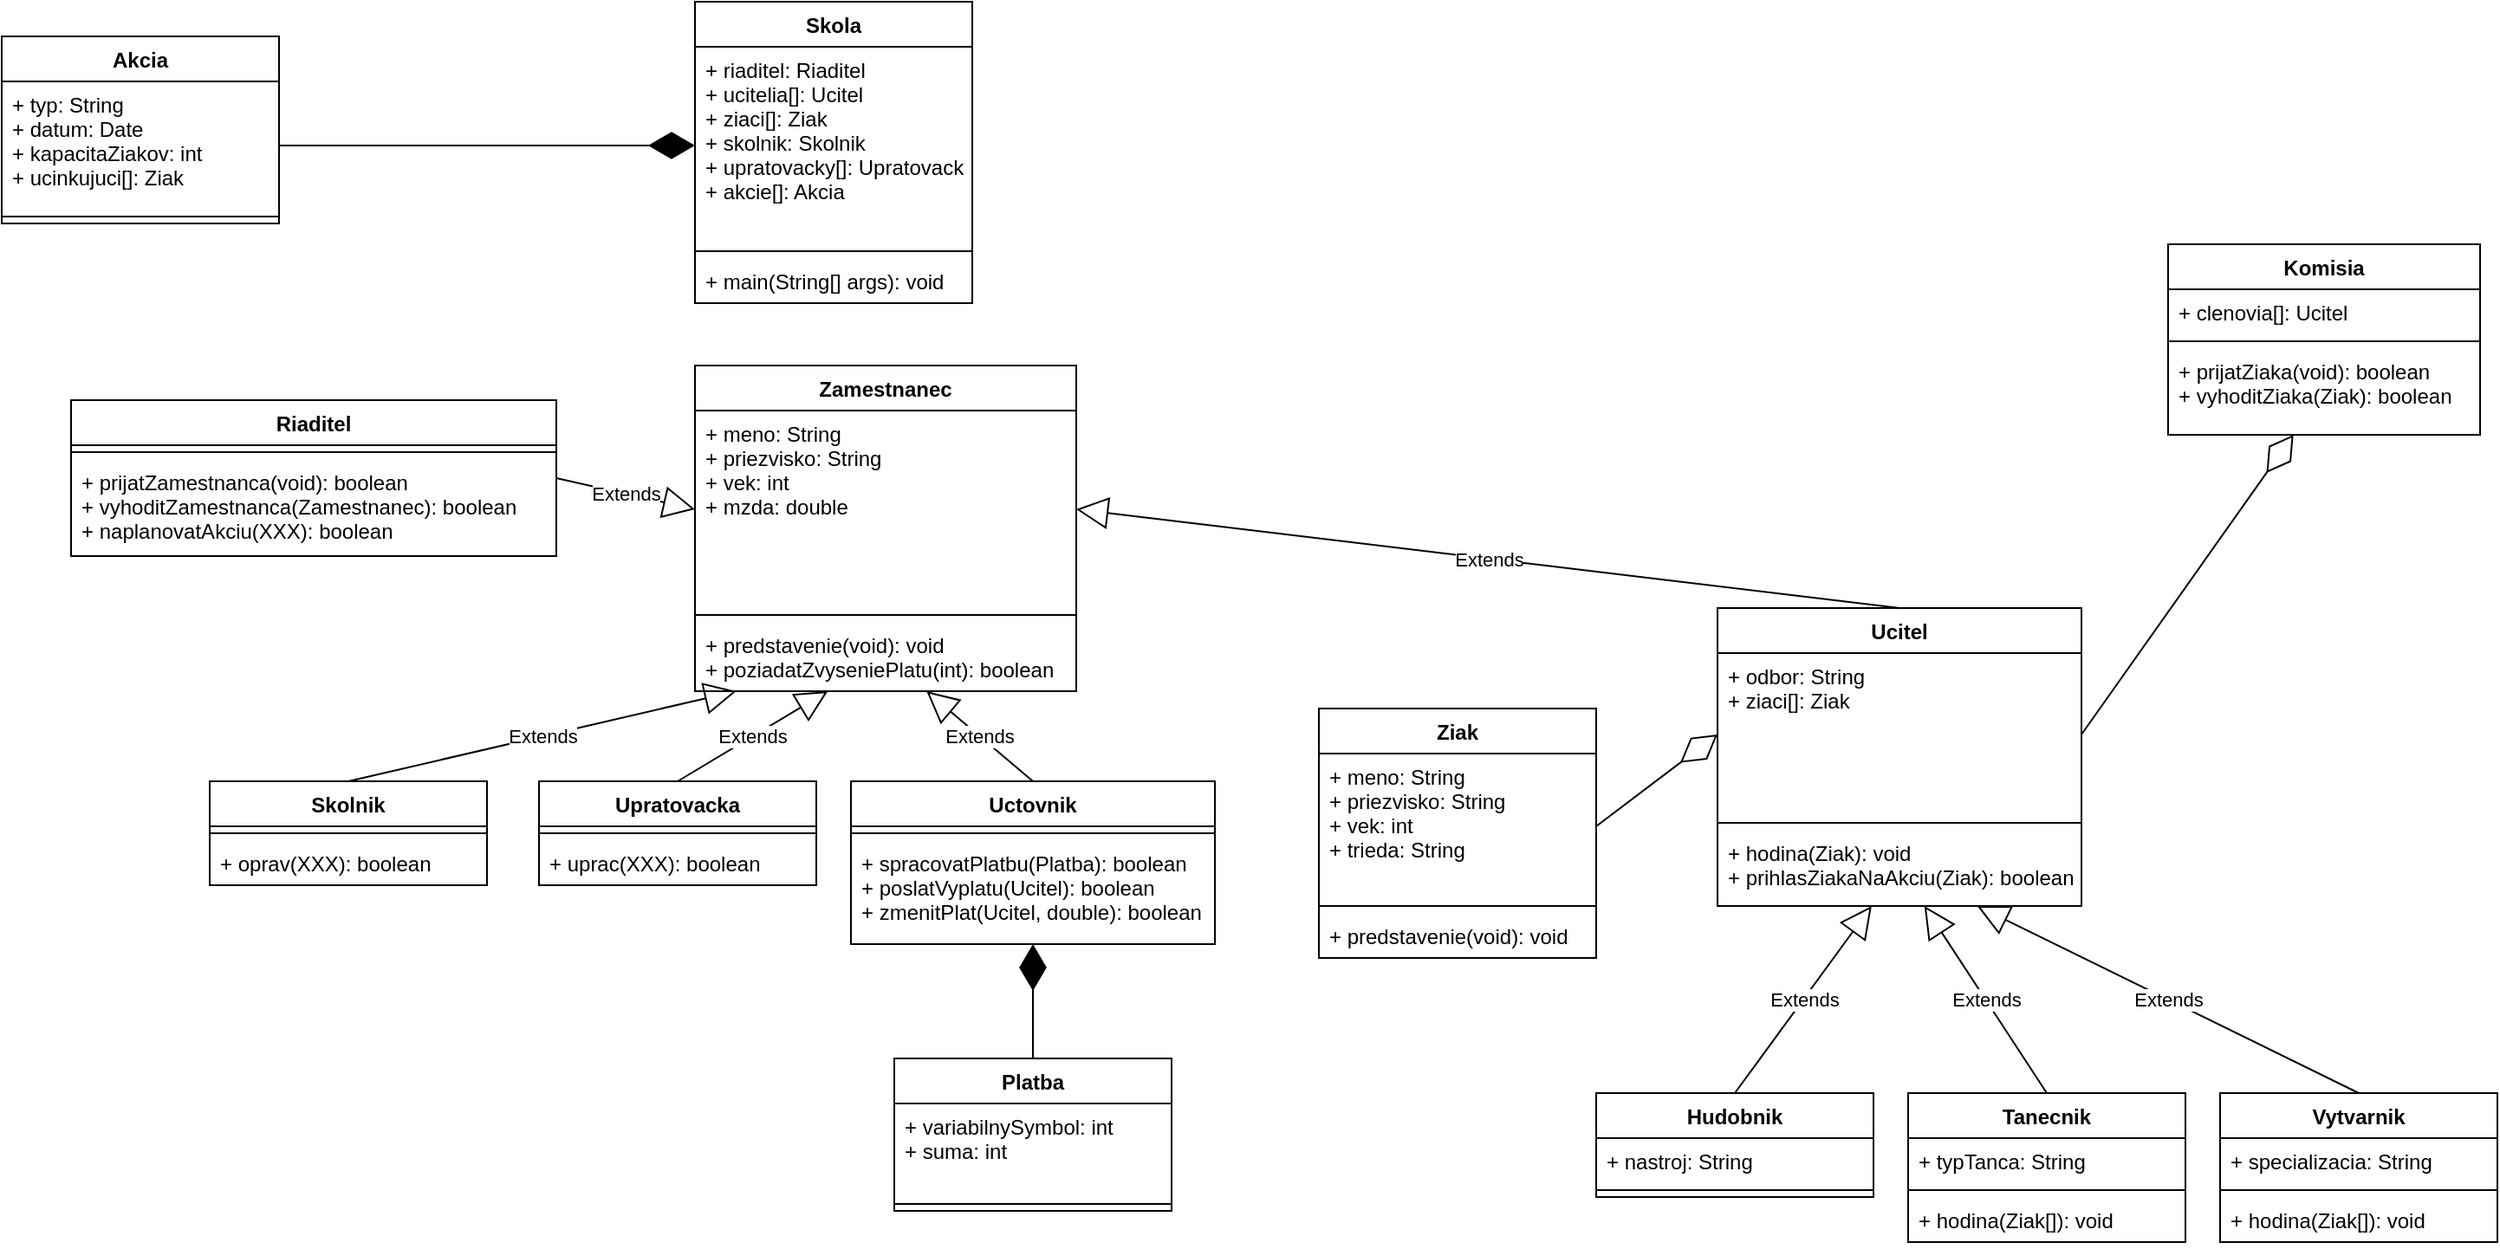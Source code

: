 <mxfile version="13.8.5" type="github">
  <diagram id="N2YPIgNRcK82xlx7fRUC" name="Page-1">
    <mxGraphModel dx="2314" dy="2065" grid="1" gridSize="10" guides="1" tooltips="1" connect="1" arrows="1" fold="1" page="1" pageScale="1" pageWidth="827" pageHeight="1169" math="0" shadow="0">
      <root>
        <mxCell id="0" />
        <mxCell id="1" parent="0" />
        <mxCell id="FGAskcrmeEgK5uuy6muu-1" value="Skola" style="swimlane;fontStyle=1;align=center;verticalAlign=top;childLayout=stackLayout;horizontal=1;startSize=26;horizontalStack=0;resizeParent=1;resizeParentMax=0;resizeLast=0;collapsible=1;marginBottom=0;" vertex="1" parent="1">
          <mxGeometry x="320" y="-50" width="160" height="174" as="geometry" />
        </mxCell>
        <mxCell id="FGAskcrmeEgK5uuy6muu-2" value="+ riaditel: Riaditel&#xa;+ ucitelia[]: Ucitel&#xa;+ ziaci[]: Ziak&#xa;+ skolnik: Skolnik&#xa;+ upratovacky[]: Upratovacka&#xa;+ akcie[]: Akcia" style="text;strokeColor=none;fillColor=none;align=left;verticalAlign=top;spacingLeft=4;spacingRight=4;overflow=hidden;rotatable=0;points=[[0,0.5],[1,0.5]];portConstraint=eastwest;" vertex="1" parent="FGAskcrmeEgK5uuy6muu-1">
          <mxGeometry y="26" width="160" height="114" as="geometry" />
        </mxCell>
        <mxCell id="FGAskcrmeEgK5uuy6muu-3" value="" style="line;strokeWidth=1;fillColor=none;align=left;verticalAlign=middle;spacingTop=-1;spacingLeft=3;spacingRight=3;rotatable=0;labelPosition=right;points=[];portConstraint=eastwest;" vertex="1" parent="FGAskcrmeEgK5uuy6muu-1">
          <mxGeometry y="140" width="160" height="8" as="geometry" />
        </mxCell>
        <mxCell id="FGAskcrmeEgK5uuy6muu-4" value="+ main(String[] args): void" style="text;strokeColor=none;fillColor=none;align=left;verticalAlign=top;spacingLeft=4;spacingRight=4;overflow=hidden;rotatable=0;points=[[0,0.5],[1,0.5]];portConstraint=eastwest;" vertex="1" parent="FGAskcrmeEgK5uuy6muu-1">
          <mxGeometry y="148" width="160" height="26" as="geometry" />
        </mxCell>
        <mxCell id="FGAskcrmeEgK5uuy6muu-7" value="Riaditel" style="swimlane;fontStyle=1;align=center;verticalAlign=top;childLayout=stackLayout;horizontal=1;startSize=26;horizontalStack=0;resizeParent=1;resizeParentMax=0;resizeLast=0;collapsible=1;marginBottom=0;" vertex="1" parent="1">
          <mxGeometry x="-40" y="180" width="280" height="90" as="geometry" />
        </mxCell>
        <mxCell id="FGAskcrmeEgK5uuy6muu-9" value="" style="line;strokeWidth=1;fillColor=none;align=left;verticalAlign=middle;spacingTop=-1;spacingLeft=3;spacingRight=3;rotatable=0;labelPosition=right;points=[];portConstraint=eastwest;" vertex="1" parent="FGAskcrmeEgK5uuy6muu-7">
          <mxGeometry y="26" width="280" height="8" as="geometry" />
        </mxCell>
        <mxCell id="FGAskcrmeEgK5uuy6muu-10" value="+ prijatZamestnanca(void): boolean&#xa;+ vyhoditZamestnanca(Zamestnanec): boolean&#xa;+ naplanovatAkciu(XXX): boolean" style="text;strokeColor=none;fillColor=none;align=left;verticalAlign=top;spacingLeft=4;spacingRight=4;overflow=hidden;rotatable=0;points=[[0,0.5],[1,0.5]];portConstraint=eastwest;" vertex="1" parent="FGAskcrmeEgK5uuy6muu-7">
          <mxGeometry y="34" width="280" height="56" as="geometry" />
        </mxCell>
        <mxCell id="FGAskcrmeEgK5uuy6muu-11" value="Zamestnanec" style="swimlane;fontStyle=1;align=center;verticalAlign=top;childLayout=stackLayout;horizontal=1;startSize=26;horizontalStack=0;resizeParent=1;resizeParentMax=0;resizeLast=0;collapsible=1;marginBottom=0;" vertex="1" parent="1">
          <mxGeometry x="320" y="160" width="220" height="188" as="geometry" />
        </mxCell>
        <mxCell id="FGAskcrmeEgK5uuy6muu-12" value="+ meno: String&#xa;+ priezvisko: String&#xa;+ vek: int&#xa;+ mzda: double" style="text;strokeColor=none;fillColor=none;align=left;verticalAlign=top;spacingLeft=4;spacingRight=4;overflow=hidden;rotatable=0;points=[[0,0.5],[1,0.5]];portConstraint=eastwest;" vertex="1" parent="FGAskcrmeEgK5uuy6muu-11">
          <mxGeometry y="26" width="220" height="114" as="geometry" />
        </mxCell>
        <mxCell id="FGAskcrmeEgK5uuy6muu-13" value="" style="line;strokeWidth=1;fillColor=none;align=left;verticalAlign=middle;spacingTop=-1;spacingLeft=3;spacingRight=3;rotatable=0;labelPosition=right;points=[];portConstraint=eastwest;" vertex="1" parent="FGAskcrmeEgK5uuy6muu-11">
          <mxGeometry y="140" width="220" height="8" as="geometry" />
        </mxCell>
        <mxCell id="FGAskcrmeEgK5uuy6muu-14" value="+ predstavenie(void): void&#xa;+ poziadatZvyseniePlatu(int): boolean" style="text;strokeColor=none;fillColor=none;align=left;verticalAlign=top;spacingLeft=4;spacingRight=4;overflow=hidden;rotatable=0;points=[[0,0.5],[1,0.5]];portConstraint=eastwest;" vertex="1" parent="FGAskcrmeEgK5uuy6muu-11">
          <mxGeometry y="148" width="220" height="40" as="geometry" />
        </mxCell>
        <mxCell id="FGAskcrmeEgK5uuy6muu-15" value="Skolnik" style="swimlane;fontStyle=1;align=center;verticalAlign=top;childLayout=stackLayout;horizontal=1;startSize=26;horizontalStack=0;resizeParent=1;resizeParentMax=0;resizeLast=0;collapsible=1;marginBottom=0;" vertex="1" parent="1">
          <mxGeometry x="40" y="400" width="160" height="60" as="geometry" />
        </mxCell>
        <mxCell id="FGAskcrmeEgK5uuy6muu-17" value="" style="line;strokeWidth=1;fillColor=none;align=left;verticalAlign=middle;spacingTop=-1;spacingLeft=3;spacingRight=3;rotatable=0;labelPosition=right;points=[];portConstraint=eastwest;" vertex="1" parent="FGAskcrmeEgK5uuy6muu-15">
          <mxGeometry y="26" width="160" height="8" as="geometry" />
        </mxCell>
        <mxCell id="FGAskcrmeEgK5uuy6muu-18" value="+ oprav(XXX): boolean" style="text;strokeColor=none;fillColor=none;align=left;verticalAlign=top;spacingLeft=4;spacingRight=4;overflow=hidden;rotatable=0;points=[[0,0.5],[1,0.5]];portConstraint=eastwest;" vertex="1" parent="FGAskcrmeEgK5uuy6muu-15">
          <mxGeometry y="34" width="160" height="26" as="geometry" />
        </mxCell>
        <mxCell id="FGAskcrmeEgK5uuy6muu-19" value="Upratovacka" style="swimlane;fontStyle=1;align=center;verticalAlign=top;childLayout=stackLayout;horizontal=1;startSize=26;horizontalStack=0;resizeParent=1;resizeParentMax=0;resizeLast=0;collapsible=1;marginBottom=0;" vertex="1" parent="1">
          <mxGeometry x="230" y="400" width="160" height="60" as="geometry" />
        </mxCell>
        <mxCell id="FGAskcrmeEgK5uuy6muu-21" value="" style="line;strokeWidth=1;fillColor=none;align=left;verticalAlign=middle;spacingTop=-1;spacingLeft=3;spacingRight=3;rotatable=0;labelPosition=right;points=[];portConstraint=eastwest;" vertex="1" parent="FGAskcrmeEgK5uuy6muu-19">
          <mxGeometry y="26" width="160" height="8" as="geometry" />
        </mxCell>
        <mxCell id="FGAskcrmeEgK5uuy6muu-22" value="+ uprac(XXX): boolean" style="text;strokeColor=none;fillColor=none;align=left;verticalAlign=top;spacingLeft=4;spacingRight=4;overflow=hidden;rotatable=0;points=[[0,0.5],[1,0.5]];portConstraint=eastwest;" vertex="1" parent="FGAskcrmeEgK5uuy6muu-19">
          <mxGeometry y="34" width="160" height="26" as="geometry" />
        </mxCell>
        <mxCell id="FGAskcrmeEgK5uuy6muu-23" value="Uctovnik" style="swimlane;fontStyle=1;align=center;verticalAlign=top;childLayout=stackLayout;horizontal=1;startSize=26;horizontalStack=0;resizeParent=1;resizeParentMax=0;resizeLast=0;collapsible=1;marginBottom=0;" vertex="1" parent="1">
          <mxGeometry x="410" y="400" width="210" height="94" as="geometry" />
        </mxCell>
        <mxCell id="FGAskcrmeEgK5uuy6muu-25" value="" style="line;strokeWidth=1;fillColor=none;align=left;verticalAlign=middle;spacingTop=-1;spacingLeft=3;spacingRight=3;rotatable=0;labelPosition=right;points=[];portConstraint=eastwest;" vertex="1" parent="FGAskcrmeEgK5uuy6muu-23">
          <mxGeometry y="26" width="210" height="8" as="geometry" />
        </mxCell>
        <mxCell id="FGAskcrmeEgK5uuy6muu-26" value="+ spracovatPlatbu(Platba): boolean&#xa;+ poslatVyplatu(Ucitel): boolean&#xa;+ zmenitPlat(Ucitel, double): boolean" style="text;strokeColor=none;fillColor=none;align=left;verticalAlign=top;spacingLeft=4;spacingRight=4;overflow=hidden;rotatable=0;points=[[0,0.5],[1,0.5]];portConstraint=eastwest;" vertex="1" parent="FGAskcrmeEgK5uuy6muu-23">
          <mxGeometry y="34" width="210" height="60" as="geometry" />
        </mxCell>
        <mxCell id="FGAskcrmeEgK5uuy6muu-27" value="Ucitel" style="swimlane;fontStyle=1;align=center;verticalAlign=top;childLayout=stackLayout;horizontal=1;startSize=26;horizontalStack=0;resizeParent=1;resizeParentMax=0;resizeLast=0;collapsible=1;marginBottom=0;" vertex="1" parent="1">
          <mxGeometry x="910" y="300" width="210" height="172" as="geometry" />
        </mxCell>
        <mxCell id="FGAskcrmeEgK5uuy6muu-28" value="+ odbor: String&#xa;+ ziaci[]: Ziak" style="text;strokeColor=none;fillColor=none;align=left;verticalAlign=top;spacingLeft=4;spacingRight=4;overflow=hidden;rotatable=0;points=[[0,0.5],[1,0.5]];portConstraint=eastwest;" vertex="1" parent="FGAskcrmeEgK5uuy6muu-27">
          <mxGeometry y="26" width="210" height="94" as="geometry" />
        </mxCell>
        <mxCell id="FGAskcrmeEgK5uuy6muu-29" value="" style="line;strokeWidth=1;fillColor=none;align=left;verticalAlign=middle;spacingTop=-1;spacingLeft=3;spacingRight=3;rotatable=0;labelPosition=right;points=[];portConstraint=eastwest;" vertex="1" parent="FGAskcrmeEgK5uuy6muu-27">
          <mxGeometry y="120" width="210" height="8" as="geometry" />
        </mxCell>
        <mxCell id="FGAskcrmeEgK5uuy6muu-30" value="+ hodina(Ziak): void&#xa;+ prihlasZiakaNaAkciu(Ziak): boolean" style="text;strokeColor=none;fillColor=none;align=left;verticalAlign=top;spacingLeft=4;spacingRight=4;overflow=hidden;rotatable=0;points=[[0,0.5],[1,0.5]];portConstraint=eastwest;" vertex="1" parent="FGAskcrmeEgK5uuy6muu-27">
          <mxGeometry y="128" width="210" height="44" as="geometry" />
        </mxCell>
        <mxCell id="FGAskcrmeEgK5uuy6muu-35" value="Ziak" style="swimlane;fontStyle=1;align=center;verticalAlign=top;childLayout=stackLayout;horizontal=1;startSize=26;horizontalStack=0;resizeParent=1;resizeParentMax=0;resizeLast=0;collapsible=1;marginBottom=0;" vertex="1" parent="1">
          <mxGeometry x="680" y="358" width="160" height="144" as="geometry" />
        </mxCell>
        <mxCell id="FGAskcrmeEgK5uuy6muu-36" value="+ meno: String&#xa;+ priezvisko: String&#xa;+ vek: int&#xa;+ trieda: String" style="text;strokeColor=none;fillColor=none;align=left;verticalAlign=top;spacingLeft=4;spacingRight=4;overflow=hidden;rotatable=0;points=[[0,0.5],[1,0.5]];portConstraint=eastwest;" vertex="1" parent="FGAskcrmeEgK5uuy6muu-35">
          <mxGeometry y="26" width="160" height="84" as="geometry" />
        </mxCell>
        <mxCell id="FGAskcrmeEgK5uuy6muu-37" value="" style="line;strokeWidth=1;fillColor=none;align=left;verticalAlign=middle;spacingTop=-1;spacingLeft=3;spacingRight=3;rotatable=0;labelPosition=right;points=[];portConstraint=eastwest;" vertex="1" parent="FGAskcrmeEgK5uuy6muu-35">
          <mxGeometry y="110" width="160" height="8" as="geometry" />
        </mxCell>
        <mxCell id="FGAskcrmeEgK5uuy6muu-38" value="+ predstavenie(void): void" style="text;strokeColor=none;fillColor=none;align=left;verticalAlign=top;spacingLeft=4;spacingRight=4;overflow=hidden;rotatable=0;points=[[0,0.5],[1,0.5]];portConstraint=eastwest;" vertex="1" parent="FGAskcrmeEgK5uuy6muu-35">
          <mxGeometry y="118" width="160" height="26" as="geometry" />
        </mxCell>
        <mxCell id="FGAskcrmeEgK5uuy6muu-39" value="Extends" style="endArrow=block;endSize=16;endFill=0;html=1;exitX=0.5;exitY=0;exitDx=0;exitDy=0;" edge="1" parent="1" source="FGAskcrmeEgK5uuy6muu-15" target="FGAskcrmeEgK5uuy6muu-14">
          <mxGeometry width="160" relative="1" as="geometry">
            <mxPoint x="130" y="350" as="sourcePoint" />
            <mxPoint x="290" y="350" as="targetPoint" />
          </mxGeometry>
        </mxCell>
        <mxCell id="FGAskcrmeEgK5uuy6muu-40" value="Extends" style="endArrow=block;endSize=16;endFill=0;html=1;exitX=0.5;exitY=0;exitDx=0;exitDy=0;" edge="1" parent="1" source="FGAskcrmeEgK5uuy6muu-19" target="FGAskcrmeEgK5uuy6muu-14">
          <mxGeometry width="160" relative="1" as="geometry">
            <mxPoint x="430" y="375.01" as="sourcePoint" />
            <mxPoint x="630" y="309.998" as="targetPoint" />
          </mxGeometry>
        </mxCell>
        <mxCell id="FGAskcrmeEgK5uuy6muu-41" value="Extends" style="endArrow=block;endSize=16;endFill=0;html=1;exitX=0.5;exitY=0;exitDx=0;exitDy=0;" edge="1" parent="1" source="FGAskcrmeEgK5uuy6muu-23" target="FGAskcrmeEgK5uuy6muu-14">
          <mxGeometry width="160" relative="1" as="geometry">
            <mxPoint x="394" y="410" as="sourcePoint" />
            <mxPoint x="414" y="350.006" as="targetPoint" />
          </mxGeometry>
        </mxCell>
        <mxCell id="FGAskcrmeEgK5uuy6muu-42" value="Extends" style="endArrow=block;endSize=16;endFill=0;html=1;exitX=0.5;exitY=0;exitDx=0;exitDy=0;entryX=1;entryY=0.5;entryDx=0;entryDy=0;" edge="1" parent="1" source="FGAskcrmeEgK5uuy6muu-27" target="FGAskcrmeEgK5uuy6muu-12">
          <mxGeometry width="160" relative="1" as="geometry">
            <mxPoint x="626.96" y="364" as="sourcePoint" />
            <mxPoint x="550" y="300.002" as="targetPoint" />
          </mxGeometry>
        </mxCell>
        <mxCell id="FGAskcrmeEgK5uuy6muu-43" value="Extends" style="endArrow=block;endSize=16;endFill=0;html=1;exitX=1;exitY=0.5;exitDx=0;exitDy=0;entryX=0;entryY=0.5;entryDx=0;entryDy=0;" edge="1" parent="1" source="FGAskcrmeEgK5uuy6muu-7" target="FGAskcrmeEgK5uuy6muu-12">
          <mxGeometry width="160" relative="1" as="geometry">
            <mxPoint x="270" y="233" as="sourcePoint" />
            <mxPoint x="111.52" y="40.002" as="targetPoint" />
          </mxGeometry>
        </mxCell>
        <mxCell id="FGAskcrmeEgK5uuy6muu-44" value="Komisia" style="swimlane;fontStyle=1;align=center;verticalAlign=top;childLayout=stackLayout;horizontal=1;startSize=26;horizontalStack=0;resizeParent=1;resizeParentMax=0;resizeLast=0;collapsible=1;marginBottom=0;" vertex="1" parent="1">
          <mxGeometry x="1170" y="90" width="180" height="110" as="geometry" />
        </mxCell>
        <mxCell id="FGAskcrmeEgK5uuy6muu-45" value="+ clenovia[]: Ucitel" style="text;strokeColor=none;fillColor=none;align=left;verticalAlign=top;spacingLeft=4;spacingRight=4;overflow=hidden;rotatable=0;points=[[0,0.5],[1,0.5]];portConstraint=eastwest;" vertex="1" parent="FGAskcrmeEgK5uuy6muu-44">
          <mxGeometry y="26" width="180" height="26" as="geometry" />
        </mxCell>
        <mxCell id="FGAskcrmeEgK5uuy6muu-46" value="" style="line;strokeWidth=1;fillColor=none;align=left;verticalAlign=middle;spacingTop=-1;spacingLeft=3;spacingRight=3;rotatable=0;labelPosition=right;points=[];portConstraint=eastwest;" vertex="1" parent="FGAskcrmeEgK5uuy6muu-44">
          <mxGeometry y="52" width="180" height="8" as="geometry" />
        </mxCell>
        <mxCell id="FGAskcrmeEgK5uuy6muu-47" value="+ prijatZiaka(void): boolean&#xa;+ vyhoditZiaka(Ziak): boolean" style="text;strokeColor=none;fillColor=none;align=left;verticalAlign=top;spacingLeft=4;spacingRight=4;overflow=hidden;rotatable=0;points=[[0,0.5],[1,0.5]];portConstraint=eastwest;" vertex="1" parent="FGAskcrmeEgK5uuy6muu-44">
          <mxGeometry y="60" width="180" height="50" as="geometry" />
        </mxCell>
        <mxCell id="FGAskcrmeEgK5uuy6muu-49" value="" style="endArrow=diamondThin;endFill=0;endSize=24;html=1;exitX=1;exitY=0.5;exitDx=0;exitDy=0;" edge="1" parent="1" source="FGAskcrmeEgK5uuy6muu-28" target="FGAskcrmeEgK5uuy6muu-47">
          <mxGeometry width="160" relative="1" as="geometry">
            <mxPoint x="800" y="260" as="sourcePoint" />
            <mxPoint x="970" y="490" as="targetPoint" />
          </mxGeometry>
        </mxCell>
        <mxCell id="FGAskcrmeEgK5uuy6muu-50" value="Platba" style="swimlane;fontStyle=1;align=center;verticalAlign=top;childLayout=stackLayout;horizontal=1;startSize=26;horizontalStack=0;resizeParent=1;resizeParentMax=0;resizeLast=0;collapsible=1;marginBottom=0;" vertex="1" parent="1">
          <mxGeometry x="435" y="560" width="160" height="88" as="geometry" />
        </mxCell>
        <mxCell id="FGAskcrmeEgK5uuy6muu-51" value="+ variabilnySymbol: int&#xa;+ suma: int" style="text;strokeColor=none;fillColor=none;align=left;verticalAlign=top;spacingLeft=4;spacingRight=4;overflow=hidden;rotatable=0;points=[[0,0.5],[1,0.5]];portConstraint=eastwest;" vertex="1" parent="FGAskcrmeEgK5uuy6muu-50">
          <mxGeometry y="26" width="160" height="54" as="geometry" />
        </mxCell>
        <mxCell id="FGAskcrmeEgK5uuy6muu-52" value="" style="line;strokeWidth=1;fillColor=none;align=left;verticalAlign=middle;spacingTop=-1;spacingLeft=3;spacingRight=3;rotatable=0;labelPosition=right;points=[];portConstraint=eastwest;" vertex="1" parent="FGAskcrmeEgK5uuy6muu-50">
          <mxGeometry y="80" width="160" height="8" as="geometry" />
        </mxCell>
        <mxCell id="FGAskcrmeEgK5uuy6muu-54" value="" style="endArrow=diamondThin;endFill=1;endSize=24;html=1;exitX=0.5;exitY=0;exitDx=0;exitDy=0;" edge="1" parent="1" source="FGAskcrmeEgK5uuy6muu-50" target="FGAskcrmeEgK5uuy6muu-26">
          <mxGeometry width="160" relative="1" as="geometry">
            <mxPoint x="275" y="530" as="sourcePoint" />
            <mxPoint x="435" y="530" as="targetPoint" />
          </mxGeometry>
        </mxCell>
        <mxCell id="FGAskcrmeEgK5uuy6muu-55" value="Akcia" style="swimlane;fontStyle=1;align=center;verticalAlign=top;childLayout=stackLayout;horizontal=1;startSize=26;horizontalStack=0;resizeParent=1;resizeParentMax=0;resizeLast=0;collapsible=1;marginBottom=0;" vertex="1" parent="1">
          <mxGeometry x="-80" y="-30" width="160" height="108" as="geometry" />
        </mxCell>
        <mxCell id="FGAskcrmeEgK5uuy6muu-56" value="+ typ: String&#xa;+ datum: Date&#xa;+ kapacitaZiakov: int&#xa;+ ucinkujuci[]: Ziak" style="text;strokeColor=none;fillColor=none;align=left;verticalAlign=top;spacingLeft=4;spacingRight=4;overflow=hidden;rotatable=0;points=[[0,0.5],[1,0.5]];portConstraint=eastwest;" vertex="1" parent="FGAskcrmeEgK5uuy6muu-55">
          <mxGeometry y="26" width="160" height="74" as="geometry" />
        </mxCell>
        <mxCell id="FGAskcrmeEgK5uuy6muu-57" value="" style="line;strokeWidth=1;fillColor=none;align=left;verticalAlign=middle;spacingTop=-1;spacingLeft=3;spacingRight=3;rotatable=0;labelPosition=right;points=[];portConstraint=eastwest;" vertex="1" parent="FGAskcrmeEgK5uuy6muu-55">
          <mxGeometry y="100" width="160" height="8" as="geometry" />
        </mxCell>
        <mxCell id="FGAskcrmeEgK5uuy6muu-63" value="" style="endArrow=diamondThin;endFill=1;endSize=24;html=1;exitX=1;exitY=0.5;exitDx=0;exitDy=0;entryX=0;entryY=0.5;entryDx=0;entryDy=0;" edge="1" parent="1" source="FGAskcrmeEgK5uuy6muu-56" target="FGAskcrmeEgK5uuy6muu-2">
          <mxGeometry width="160" relative="1" as="geometry">
            <mxPoint x="100" y="50" as="sourcePoint" />
            <mxPoint x="310" y="30" as="targetPoint" />
          </mxGeometry>
        </mxCell>
        <mxCell id="FGAskcrmeEgK5uuy6muu-64" value="Hudobnik" style="swimlane;fontStyle=1;align=center;verticalAlign=top;childLayout=stackLayout;horizontal=1;startSize=26;horizontalStack=0;resizeParent=1;resizeParentMax=0;resizeLast=0;collapsible=1;marginBottom=0;" vertex="1" parent="1">
          <mxGeometry x="840" y="580" width="160" height="60" as="geometry" />
        </mxCell>
        <mxCell id="FGAskcrmeEgK5uuy6muu-65" value="+ nastroj: String" style="text;strokeColor=none;fillColor=none;align=left;verticalAlign=top;spacingLeft=4;spacingRight=4;overflow=hidden;rotatable=0;points=[[0,0.5],[1,0.5]];portConstraint=eastwest;" vertex="1" parent="FGAskcrmeEgK5uuy6muu-64">
          <mxGeometry y="26" width="160" height="26" as="geometry" />
        </mxCell>
        <mxCell id="FGAskcrmeEgK5uuy6muu-66" value="" style="line;strokeWidth=1;fillColor=none;align=left;verticalAlign=middle;spacingTop=-1;spacingLeft=3;spacingRight=3;rotatable=0;labelPosition=right;points=[];portConstraint=eastwest;" vertex="1" parent="FGAskcrmeEgK5uuy6muu-64">
          <mxGeometry y="52" width="160" height="8" as="geometry" />
        </mxCell>
        <mxCell id="FGAskcrmeEgK5uuy6muu-68" value="Tanecnik" style="swimlane;fontStyle=1;align=center;verticalAlign=top;childLayout=stackLayout;horizontal=1;startSize=26;horizontalStack=0;resizeParent=1;resizeParentMax=0;resizeLast=0;collapsible=1;marginBottom=0;" vertex="1" parent="1">
          <mxGeometry x="1020" y="580" width="160" height="86" as="geometry" />
        </mxCell>
        <mxCell id="FGAskcrmeEgK5uuy6muu-69" value="+ typTanca: String" style="text;strokeColor=none;fillColor=none;align=left;verticalAlign=top;spacingLeft=4;spacingRight=4;overflow=hidden;rotatable=0;points=[[0,0.5],[1,0.5]];portConstraint=eastwest;" vertex="1" parent="FGAskcrmeEgK5uuy6muu-68">
          <mxGeometry y="26" width="160" height="26" as="geometry" />
        </mxCell>
        <mxCell id="FGAskcrmeEgK5uuy6muu-70" value="" style="line;strokeWidth=1;fillColor=none;align=left;verticalAlign=middle;spacingTop=-1;spacingLeft=3;spacingRight=3;rotatable=0;labelPosition=right;points=[];portConstraint=eastwest;" vertex="1" parent="FGAskcrmeEgK5uuy6muu-68">
          <mxGeometry y="52" width="160" height="8" as="geometry" />
        </mxCell>
        <mxCell id="FGAskcrmeEgK5uuy6muu-71" value="+ hodina(Ziak[]): void" style="text;strokeColor=none;fillColor=none;align=left;verticalAlign=top;spacingLeft=4;spacingRight=4;overflow=hidden;rotatable=0;points=[[0,0.5],[1,0.5]];portConstraint=eastwest;" vertex="1" parent="FGAskcrmeEgK5uuy6muu-68">
          <mxGeometry y="60" width="160" height="26" as="geometry" />
        </mxCell>
        <mxCell id="FGAskcrmeEgK5uuy6muu-72" value="Vytvarnik" style="swimlane;fontStyle=1;align=center;verticalAlign=top;childLayout=stackLayout;horizontal=1;startSize=26;horizontalStack=0;resizeParent=1;resizeParentMax=0;resizeLast=0;collapsible=1;marginBottom=0;" vertex="1" parent="1">
          <mxGeometry x="1200" y="580" width="160" height="86" as="geometry" />
        </mxCell>
        <mxCell id="FGAskcrmeEgK5uuy6muu-73" value="+ specializacia: String" style="text;strokeColor=none;fillColor=none;align=left;verticalAlign=top;spacingLeft=4;spacingRight=4;overflow=hidden;rotatable=0;points=[[0,0.5],[1,0.5]];portConstraint=eastwest;" vertex="1" parent="FGAskcrmeEgK5uuy6muu-72">
          <mxGeometry y="26" width="160" height="26" as="geometry" />
        </mxCell>
        <mxCell id="FGAskcrmeEgK5uuy6muu-74" value="" style="line;strokeWidth=1;fillColor=none;align=left;verticalAlign=middle;spacingTop=-1;spacingLeft=3;spacingRight=3;rotatable=0;labelPosition=right;points=[];portConstraint=eastwest;" vertex="1" parent="FGAskcrmeEgK5uuy6muu-72">
          <mxGeometry y="52" width="160" height="8" as="geometry" />
        </mxCell>
        <mxCell id="FGAskcrmeEgK5uuy6muu-75" value="+ hodina(Ziak[]): void" style="text;strokeColor=none;fillColor=none;align=left;verticalAlign=top;spacingLeft=4;spacingRight=4;overflow=hidden;rotatable=0;points=[[0,0.5],[1,0.5]];portConstraint=eastwest;" vertex="1" parent="FGAskcrmeEgK5uuy6muu-72">
          <mxGeometry y="60" width="160" height="26" as="geometry" />
        </mxCell>
        <mxCell id="FGAskcrmeEgK5uuy6muu-76" value="Extends" style="endArrow=block;endSize=16;endFill=0;html=1;exitX=0.5;exitY=0;exitDx=0;exitDy=0;" edge="1" parent="1" source="FGAskcrmeEgK5uuy6muu-64" target="FGAskcrmeEgK5uuy6muu-30">
          <mxGeometry width="160" relative="1" as="geometry">
            <mxPoint x="955.98" y="270" as="sourcePoint" />
            <mxPoint x="884.02" y="206.002" as="targetPoint" />
          </mxGeometry>
        </mxCell>
        <mxCell id="FGAskcrmeEgK5uuy6muu-77" value="Extends" style="endArrow=block;endSize=16;endFill=0;html=1;exitX=0.5;exitY=0;exitDx=0;exitDy=0;" edge="1" parent="1" source="FGAskcrmeEgK5uuy6muu-68" target="FGAskcrmeEgK5uuy6muu-30">
          <mxGeometry width="160" relative="1" as="geometry">
            <mxPoint x="948.72" y="560" as="sourcePoint" />
            <mxPoint x="830.0" y="534.988" as="targetPoint" />
          </mxGeometry>
        </mxCell>
        <mxCell id="FGAskcrmeEgK5uuy6muu-78" value="Extends" style="endArrow=block;endSize=16;endFill=0;html=1;exitX=0.5;exitY=0;exitDx=0;exitDy=0;" edge="1" parent="1" source="FGAskcrmeEgK5uuy6muu-72" target="FGAskcrmeEgK5uuy6muu-30">
          <mxGeometry width="160" relative="1" as="geometry">
            <mxPoint x="1180" y="560" as="sourcePoint" />
            <mxPoint x="880" y="521" as="targetPoint" />
          </mxGeometry>
        </mxCell>
        <mxCell id="FGAskcrmeEgK5uuy6muu-79" value="" style="endArrow=diamondThin;endFill=0;endSize=24;html=1;exitX=1;exitY=0.5;exitDx=0;exitDy=0;entryX=0;entryY=0.5;entryDx=0;entryDy=0;" edge="1" parent="1" source="FGAskcrmeEgK5uuy6muu-36" target="FGAskcrmeEgK5uuy6muu-28">
          <mxGeometry width="160" relative="1" as="geometry">
            <mxPoint x="610" y="700" as="sourcePoint" />
            <mxPoint x="770" y="700" as="targetPoint" />
          </mxGeometry>
        </mxCell>
      </root>
    </mxGraphModel>
  </diagram>
</mxfile>
